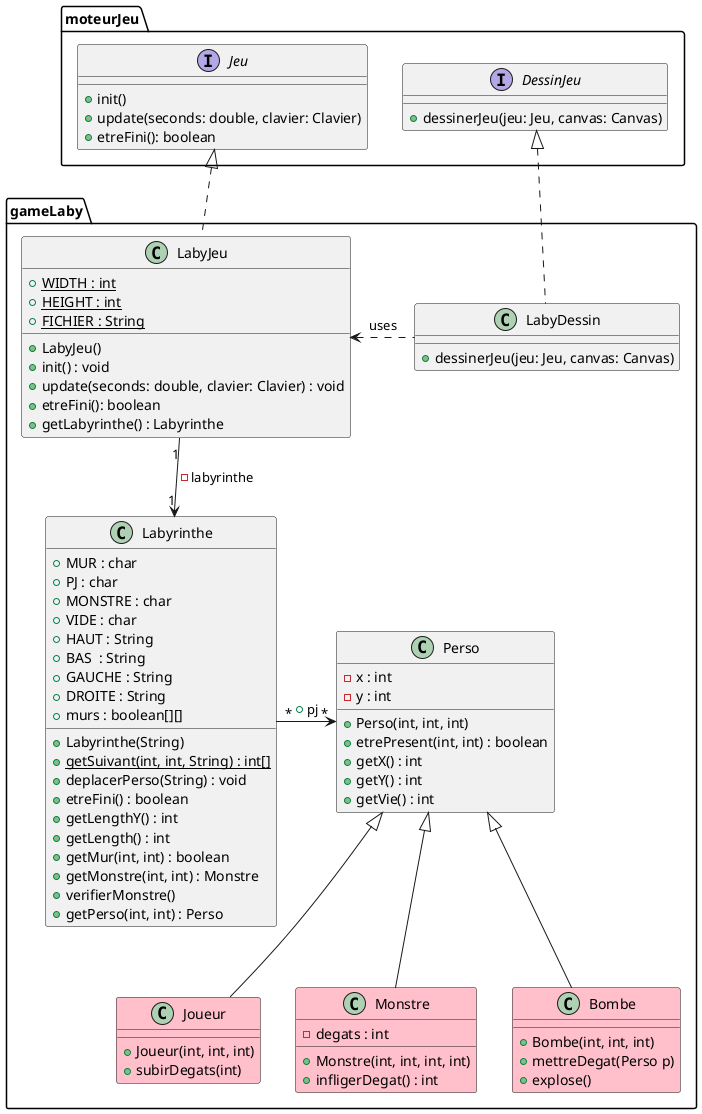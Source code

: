 @startuml
package moteurJeu {

interface Jeu{
+ init()
+ update(seconds: double, clavier: Clavier)
+ etreFini(): boolean
}


interface DessinJeu {
+ dessinerJeu(jeu: Jeu, canvas: Canvas)
}
}

package gameLaby{

class LabyJeu{
+ {static} WIDTH : int
+ {static} HEIGHT : int
+ {static} FICHIER : String
+ LabyJeu()
+ init() : void
+ update(seconds: double, clavier: Clavier) : void
+ etreFini(): boolean
+ getLabyrinthe() : Labyrinthe
}

class Labyrinthe {
  + MUR : char
  + PJ : char
  + MONSTRE : char
  + VIDE : char
  + HAUT : String
  + BAS  : String
  + GAUCHE : String
  + DROITE : String
  + murs : boolean[][]
  + Labyrinthe(String)
  + {static} getSuivant(int, int, String) : int[]
  + deplacerPerso(String) : void
  + etreFini() : boolean
  + getLengthY() : int
  + getLength() : int
  + getMur(int, int) : boolean
  + getMonstre(int, int) : Monstre
  + verifierMonstre()
  + getPerso(int, int) : Perso
}


Jeu <|.. LabyJeu


LabyJeu "1" --> "1" Labyrinthe : -labyrinthe


class LabyDessin{
+ dessinerJeu(jeu: Jeu, canvas: Canvas)
}

DessinJeu <|.. LabyDessin
LabyJeu <. LabyDessin:uses

class Perso {
  - x : int
  - y : int
  + Perso(int, int, int)
  + etrePresent(int, int) : boolean
  + getX() : int
  + getY() : int
  + getVie() : int
}

class Joueur #pink extends Perso{
  + Joueur(int, int, int)
  + subirDegats(int)
}

class Monstre #pink extends Perso {
  - degats : int
  + Monstre(int, int, int, int)
  + infligerDegat() : int
}
class Bombe #pink extends Perso {
  + Bombe(int, int, int)
  + mettreDegat(Perso p)
  + explose()
}
Labyrinthe "*" -> "*" Perso : + pj
}
@enduml
